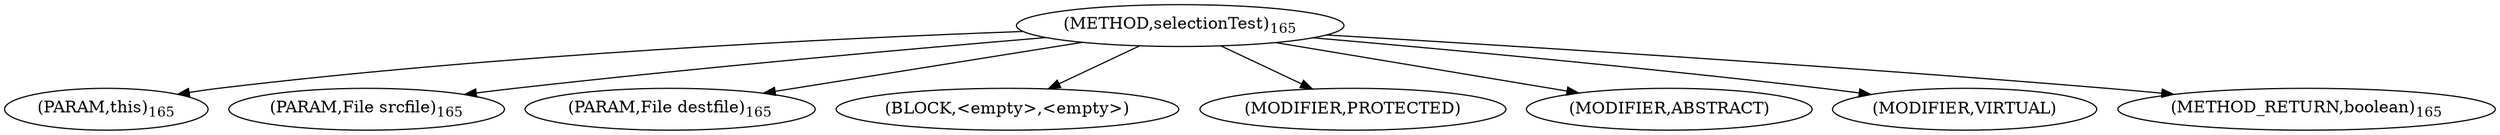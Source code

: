 digraph "selectionTest" {  
"243" [label = <(METHOD,selectionTest)<SUB>165</SUB>> ]
"244" [label = <(PARAM,this)<SUB>165</SUB>> ]
"245" [label = <(PARAM,File srcfile)<SUB>165</SUB>> ]
"246" [label = <(PARAM,File destfile)<SUB>165</SUB>> ]
"247" [label = <(BLOCK,&lt;empty&gt;,&lt;empty&gt;)> ]
"248" [label = <(MODIFIER,PROTECTED)> ]
"249" [label = <(MODIFIER,ABSTRACT)> ]
"250" [label = <(MODIFIER,VIRTUAL)> ]
"251" [label = <(METHOD_RETURN,boolean)<SUB>165</SUB>> ]
  "243" -> "244" 
  "243" -> "245" 
  "243" -> "246" 
  "243" -> "247" 
  "243" -> "248" 
  "243" -> "249" 
  "243" -> "250" 
  "243" -> "251" 
}
